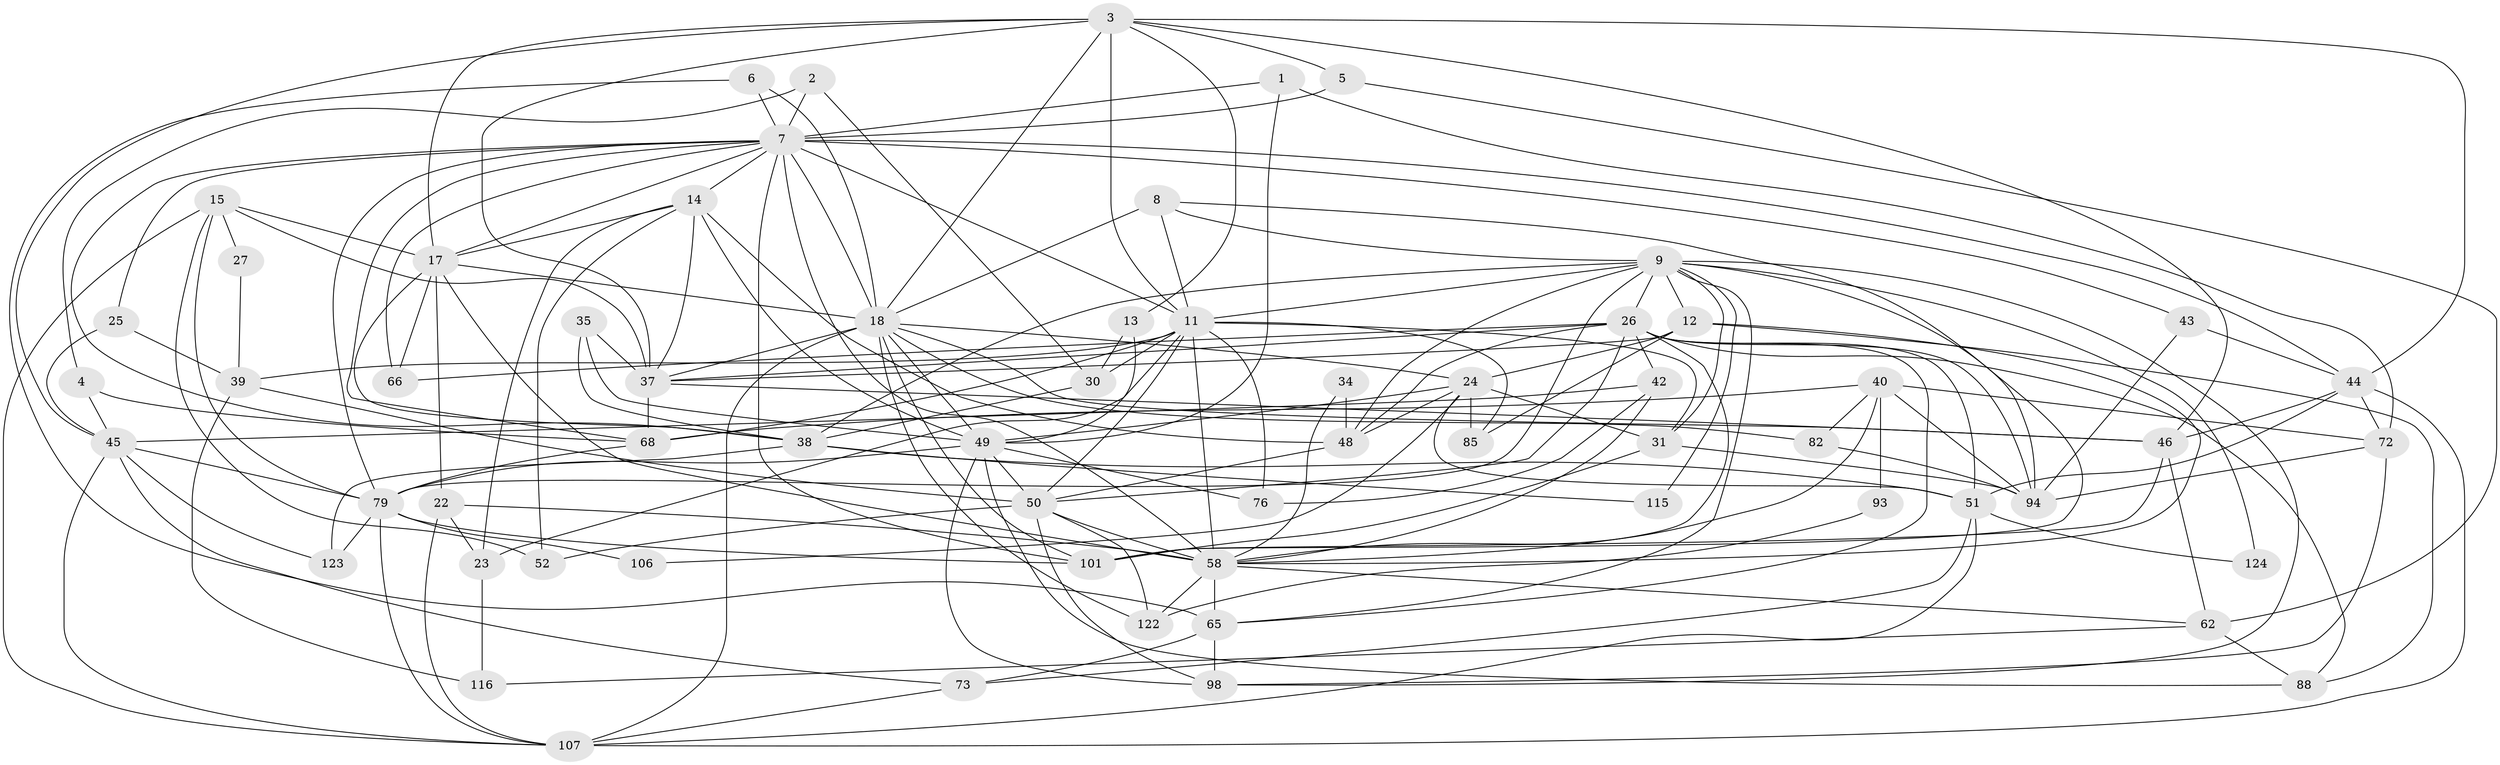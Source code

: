 // original degree distribution, {3: 0.25196850393700787, 6: 0.08661417322834646, 2: 0.14173228346456693, 4: 0.25984251968503935, 5: 0.2125984251968504, 7: 0.03937007874015748, 8: 0.007874015748031496}
// Generated by graph-tools (version 1.1) at 2025/18/03/04/25 18:18:50]
// undirected, 63 vertices, 181 edges
graph export_dot {
graph [start="1"]
  node [color=gray90,style=filled];
  1;
  2;
  3 [super="+105+36"];
  4 [super="+86"];
  5;
  6 [super="+84"];
  7 [super="+89+16+108+20"];
  8 [super="+69"];
  9 [super="+10+28+19"];
  11 [super="+61+83"];
  12 [super="+64"];
  13 [super="+120"];
  14 [super="+57+74"];
  15 [super="+91"];
  17 [super="+102+92"];
  18 [super="+21+100+29"];
  22 [super="+33+41"];
  23 [super="+59"];
  24 [super="+112+32"];
  25;
  26 [super="+78+56"];
  27;
  30;
  31 [super="+96"];
  34;
  35;
  37 [super="+63"];
  38 [super="+55+47"];
  39;
  40;
  42;
  43;
  44 [super="+71"];
  45 [super="+81"];
  46 [super="+109"];
  48 [super="+70"];
  49 [super="+54+53"];
  50 [super="+80+104"];
  51 [super="+113"];
  52;
  58 [super="+125+95"];
  62 [super="+67"];
  65 [super="+77"];
  66 [super="+90"];
  68;
  72 [super="+103"];
  73;
  76;
  79 [super="+97+87"];
  82;
  85;
  88;
  93;
  94 [super="+99"];
  98 [super="+111"];
  101 [super="+110"];
  106;
  107 [super="+117"];
  115;
  116;
  122;
  123;
  124;
  1 -- 72;
  1 -- 49;
  1 -- 7;
  2 -- 30;
  2 -- 4;
  2 -- 7;
  3 -- 37;
  3 -- 46;
  3 -- 45;
  3 -- 18;
  3 -- 44;
  3 -- 17;
  3 -- 13;
  3 -- 5;
  3 -- 11;
  4 -- 68;
  4 -- 45;
  5 -- 62;
  5 -- 7;
  6 -- 65;
  6 -- 18;
  6 -- 7;
  7 -- 18 [weight=3];
  7 -- 66;
  7 -- 68;
  7 -- 101;
  7 -- 38 [weight=2];
  7 -- 11;
  7 -- 58;
  7 -- 43;
  7 -- 44;
  7 -- 14;
  7 -- 79;
  7 -- 17;
  7 -- 25;
  8 -- 94;
  8 -- 18;
  8 -- 11;
  8 -- 9;
  9 -- 65;
  9 -- 48 [weight=2];
  9 -- 98;
  9 -- 101;
  9 -- 115;
  9 -- 124;
  9 -- 31;
  9 -- 26;
  9 -- 38;
  9 -- 11;
  9 -- 12;
  9 -- 79;
  11 -- 39;
  11 -- 76;
  11 -- 50;
  11 -- 85;
  11 -- 23;
  11 -- 30;
  11 -- 31;
  11 -- 68;
  11 -- 58;
  12 -- 85;
  12 -- 88;
  12 -- 58;
  12 -- 37;
  12 -- 24;
  13 -- 49;
  13 -- 30;
  14 -- 48;
  14 -- 23;
  14 -- 17;
  14 -- 49;
  14 -- 52;
  14 -- 37;
  15 -- 52;
  15 -- 17;
  15 -- 37;
  15 -- 107;
  15 -- 27;
  15 -- 79;
  17 -- 38;
  17 -- 18;
  17 -- 58;
  17 -- 66;
  17 -- 22;
  18 -- 82;
  18 -- 122;
  18 -- 49;
  18 -- 107;
  18 -- 24;
  18 -- 46;
  18 -- 101;
  18 -- 37;
  22 -- 107;
  22 -- 58 [weight=2];
  22 -- 23;
  23 -- 116;
  24 -- 48;
  24 -- 85;
  24 -- 106;
  24 -- 49;
  24 -- 51;
  24 -- 31 [weight=2];
  25 -- 39;
  25 -- 45;
  26 -- 37 [weight=2];
  26 -- 88;
  26 -- 65;
  26 -- 42;
  26 -- 48;
  26 -- 51;
  26 -- 94;
  26 -- 50;
  26 -- 58;
  26 -- 66;
  27 -- 39;
  30 -- 38;
  31 -- 94;
  31 -- 101;
  34 -- 48;
  34 -- 58;
  35 -- 49;
  35 -- 38;
  35 -- 37;
  37 -- 68;
  37 -- 46;
  38 -- 123;
  38 -- 51;
  38 -- 115;
  39 -- 50;
  39 -- 116;
  40 -- 82;
  40 -- 94;
  40 -- 58;
  40 -- 68;
  40 -- 93;
  40 -- 72;
  42 -- 58;
  42 -- 45 [weight=2];
  42 -- 76;
  43 -- 94;
  43 -- 44;
  44 -- 72;
  44 -- 51;
  44 -- 107;
  44 -- 46;
  45 -- 123;
  45 -- 107;
  45 -- 73;
  45 -- 79;
  46 -- 101;
  46 -- 62;
  48 -- 50;
  49 -- 88;
  49 -- 76;
  49 -- 98;
  49 -- 50;
  49 -- 79;
  50 -- 52;
  50 -- 98;
  50 -- 122;
  50 -- 58;
  51 -- 124;
  51 -- 73;
  51 -- 107;
  58 -- 122;
  58 -- 65;
  58 -- 62;
  62 -- 88;
  62 -- 116;
  65 -- 98;
  65 -- 73;
  68 -- 79;
  72 -- 98;
  72 -- 94;
  73 -- 107;
  79 -- 123;
  79 -- 106;
  79 -- 107;
  79 -- 101 [weight=2];
  82 -- 94;
  93 -- 122;
}
